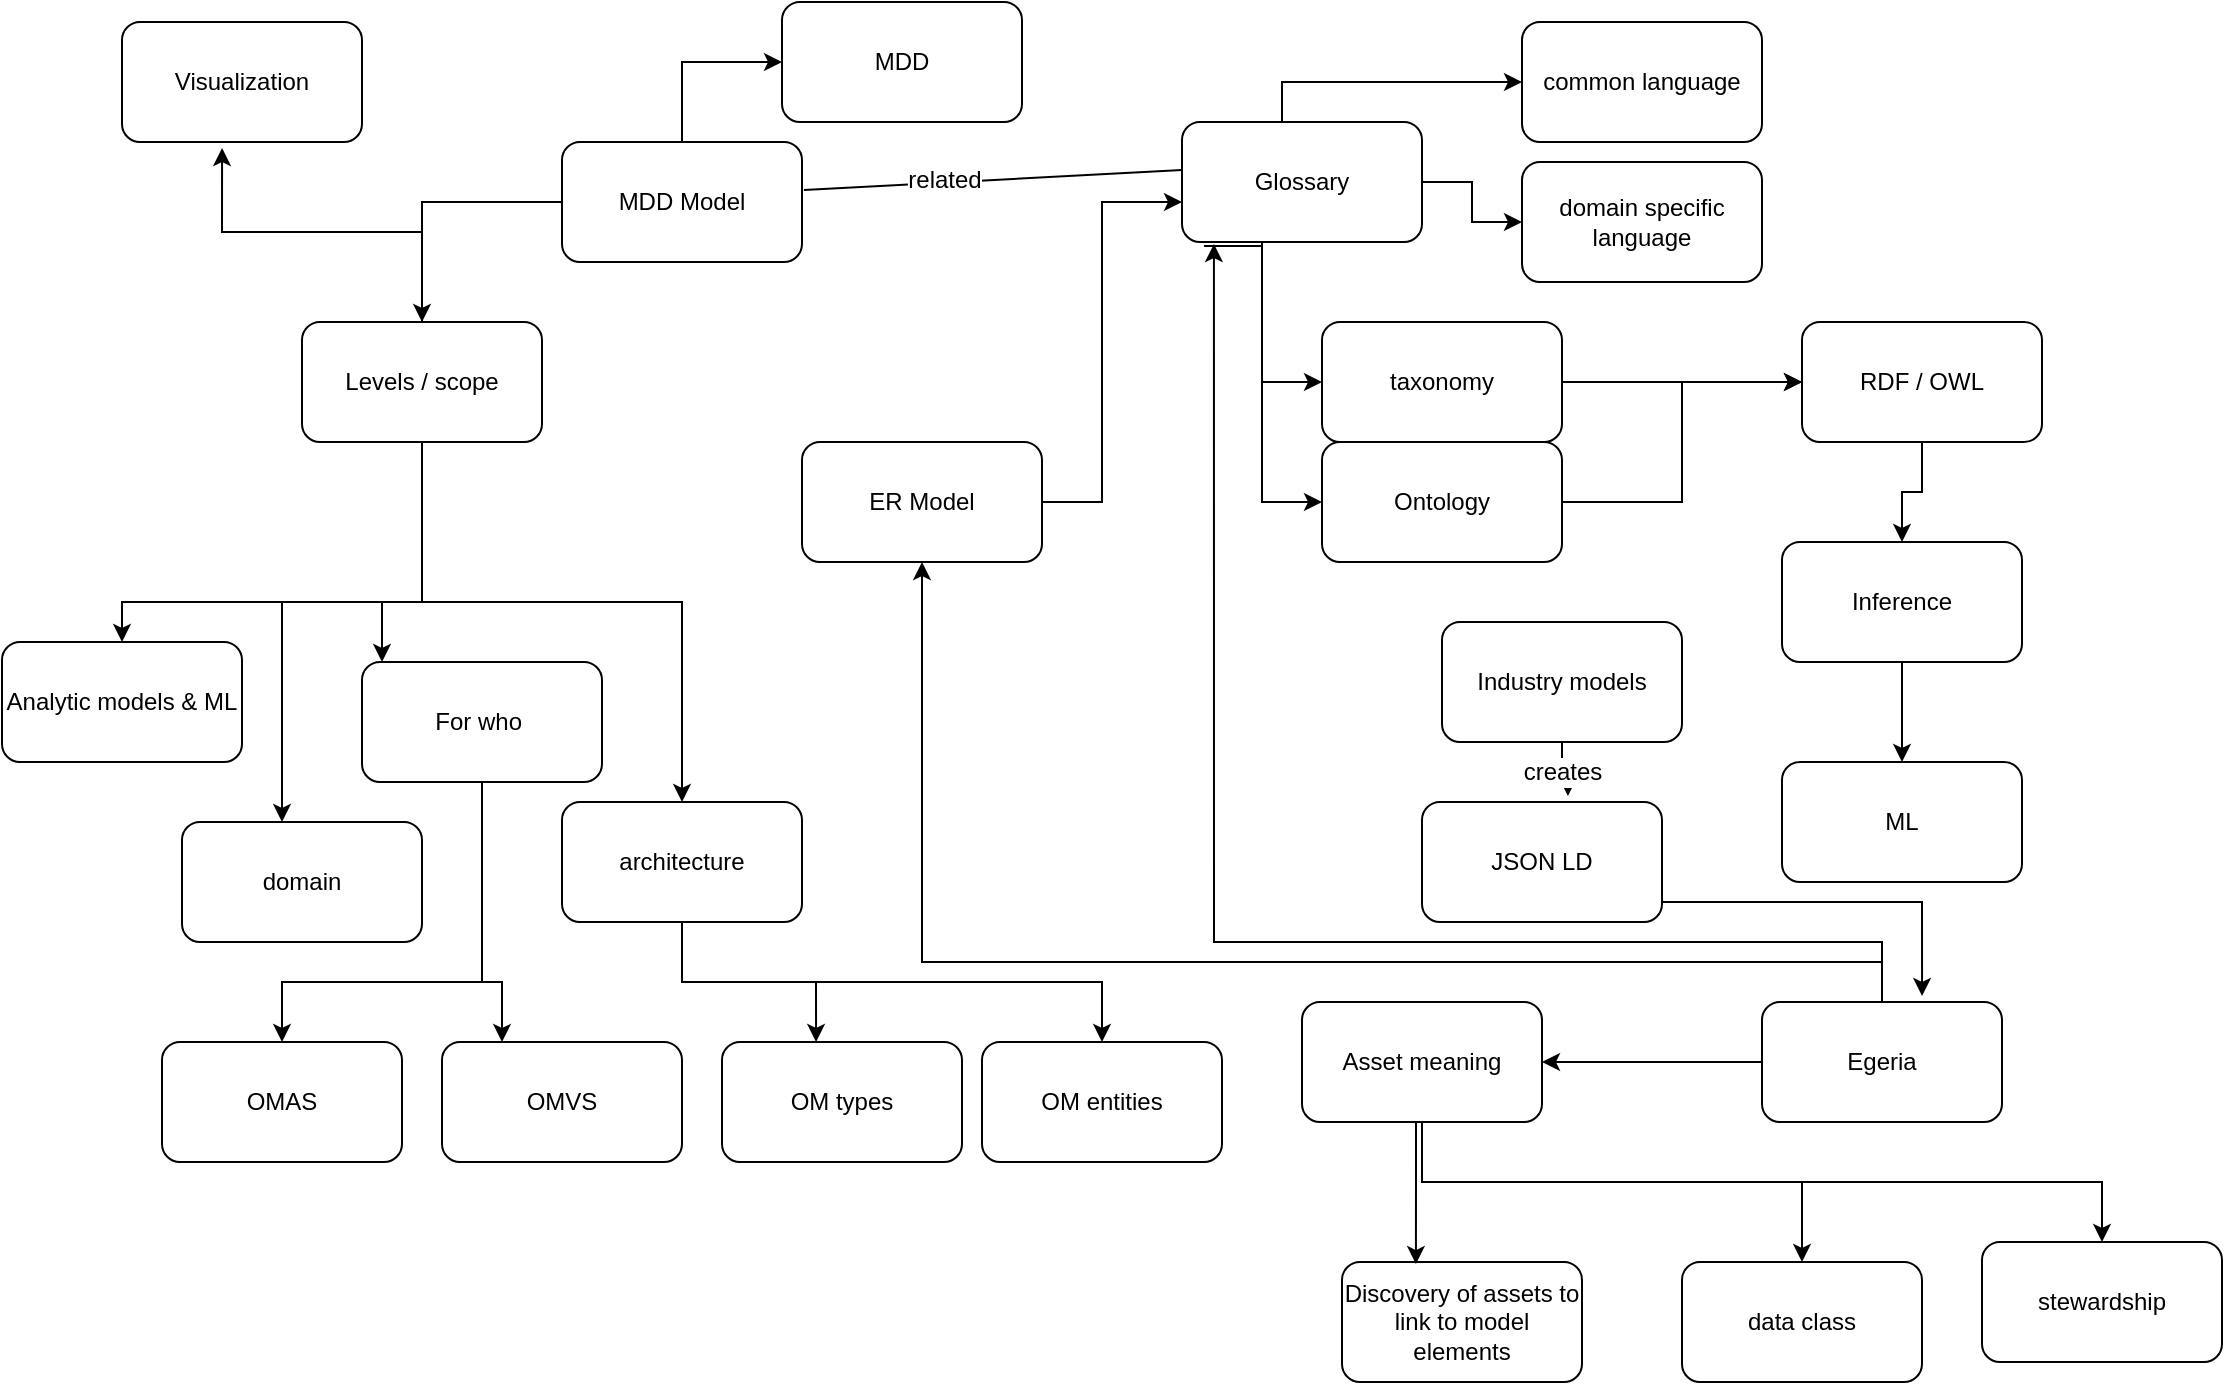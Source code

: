 <mxfile version="12.7.2" type="device" pages="5"><diagram name="scope" id="e7e014a7-5840-1c2e-5031-d8a46d1fe8dd"><mxGraphModel dx="1177" dy="632" grid="1" gridSize="10" guides="1" tooltips="1" connect="1" arrows="1" fold="1" page="1" pageScale="1" pageWidth="1169" pageHeight="826" background="#ffffff" math="0" shadow="0"><root><mxCell id="0"/><mxCell id="1" parent="0"/><mxCell id="7VBrPRh11cKaBmepqIqB-49" style="edgeStyle=orthogonalEdgeStyle;rounded=0;orthogonalLoop=1;jettySize=auto;html=1;entryX=0;entryY=0.5;entryDx=0;entryDy=0;" parent="1" source="7VBrPRh11cKaBmepqIqB-41" target="7VBrPRh11cKaBmepqIqB-43" edge="1"><mxGeometry relative="1" as="geometry"><Array as="points"><mxPoint x="360" y="220"/></Array></mxGeometry></mxCell><mxCell id="7VBrPRh11cKaBmepqIqB-50" style="edgeStyle=orthogonalEdgeStyle;rounded=0;orthogonalLoop=1;jettySize=auto;html=1;" parent="1" source="7VBrPRh11cKaBmepqIqB-41" target="7VBrPRh11cKaBmepqIqB-44" edge="1"><mxGeometry relative="1" as="geometry"/></mxCell><mxCell id="7VBrPRh11cKaBmepqIqB-68" style="edgeStyle=orthogonalEdgeStyle;rounded=0;orthogonalLoop=1;jettySize=auto;html=1;entryX=0;entryY=0.5;entryDx=0;entryDy=0;exitX=0.092;exitY=1.033;exitDx=0;exitDy=0;exitPerimeter=0;" parent="1" source="7VBrPRh11cKaBmepqIqB-42" target="7VBrPRh11cKaBmepqIqB-66" edge="1"><mxGeometry relative="1" as="geometry"><Array as="points"><mxPoint x="650" y="312"/><mxPoint x="650" y="380"/></Array></mxGeometry></mxCell><mxCell id="7VBrPRh11cKaBmepqIqB-69" style="edgeStyle=orthogonalEdgeStyle;rounded=0;orthogonalLoop=1;jettySize=auto;html=1;entryX=0;entryY=0.5;entryDx=0;entryDy=0;exitX=0.25;exitY=1;exitDx=0;exitDy=0;" parent="1" source="7VBrPRh11cKaBmepqIqB-42" target="7VBrPRh11cKaBmepqIqB-67" edge="1"><mxGeometry relative="1" as="geometry"><Array as="points"><mxPoint x="650" y="310"/><mxPoint x="650" y="440"/></Array></mxGeometry></mxCell><mxCell id="7VBrPRh11cKaBmepqIqB-41" value="MDD Model" style="rounded=1;whiteSpace=wrap;html=1;" parent="1" vertex="1"><mxGeometry x="300" y="260" width="120" height="60" as="geometry"/></mxCell><mxCell id="7VBrPRh11cKaBmepqIqB-89" style="edgeStyle=orthogonalEdgeStyle;rounded=0;orthogonalLoop=1;jettySize=auto;html=1;entryX=0;entryY=0.5;entryDx=0;entryDy=0;" parent="1" source="7VBrPRh11cKaBmepqIqB-42" target="7VBrPRh11cKaBmepqIqB-88" edge="1"><mxGeometry relative="1" as="geometry"><Array as="points"><mxPoint x="660" y="230"/></Array></mxGeometry></mxCell><mxCell id="0sb67PmHo_J1X1xCsLsH-2" style="edgeStyle=orthogonalEdgeStyle;rounded=0;orthogonalLoop=1;jettySize=auto;html=1;" parent="1" source="7VBrPRh11cKaBmepqIqB-42" target="0sb67PmHo_J1X1xCsLsH-1" edge="1"><mxGeometry relative="1" as="geometry"/></mxCell><mxCell id="7VBrPRh11cKaBmepqIqB-42" value="Glossary" style="rounded=1;whiteSpace=wrap;html=1;" parent="1" vertex="1"><mxGeometry x="610" y="250" width="120" height="60" as="geometry"/></mxCell><mxCell id="7VBrPRh11cKaBmepqIqB-43" value="MDD" style="rounded=1;whiteSpace=wrap;html=1;" parent="1" vertex="1"><mxGeometry x="410" y="190" width="120" height="60" as="geometry"/></mxCell><mxCell id="7VBrPRh11cKaBmepqIqB-51" style="edgeStyle=orthogonalEdgeStyle;rounded=0;orthogonalLoop=1;jettySize=auto;html=1;" parent="1" source="7VBrPRh11cKaBmepqIqB-44" target="7VBrPRh11cKaBmepqIqB-47" edge="1"><mxGeometry relative="1" as="geometry"><Array as="points"><mxPoint x="230" y="490"/><mxPoint x="160" y="490"/></Array></mxGeometry></mxCell><mxCell id="7VBrPRh11cKaBmepqIqB-52" style="edgeStyle=orthogonalEdgeStyle;rounded=0;orthogonalLoop=1;jettySize=auto;html=1;" parent="1" source="7VBrPRh11cKaBmepqIqB-44" target="7VBrPRh11cKaBmepqIqB-45" edge="1"><mxGeometry relative="1" as="geometry"><Array as="points"><mxPoint x="230" y="490"/><mxPoint x="210" y="490"/></Array></mxGeometry></mxCell><mxCell id="7VBrPRh11cKaBmepqIqB-53" style="edgeStyle=orthogonalEdgeStyle;rounded=0;orthogonalLoop=1;jettySize=auto;html=1;entryX=0.5;entryY=0;entryDx=0;entryDy=0;" parent="1" source="7VBrPRh11cKaBmepqIqB-44" target="7VBrPRh11cKaBmepqIqB-46" edge="1"><mxGeometry relative="1" as="geometry"><Array as="points"><mxPoint x="230" y="490"/><mxPoint x="360" y="490"/></Array></mxGeometry></mxCell><mxCell id="7VBrPRh11cKaBmepqIqB-80" style="edgeStyle=orthogonalEdgeStyle;rounded=0;orthogonalLoop=1;jettySize=auto;html=1;" parent="1" source="7VBrPRh11cKaBmepqIqB-44" target="7VBrPRh11cKaBmepqIqB-78" edge="1"><mxGeometry relative="1" as="geometry"><Array as="points"><mxPoint x="230" y="490"/><mxPoint x="80" y="490"/></Array></mxGeometry></mxCell><mxCell id="7VBrPRh11cKaBmepqIqB-82" style="edgeStyle=orthogonalEdgeStyle;rounded=0;orthogonalLoop=1;jettySize=auto;html=1;entryX=0.417;entryY=1.05;entryDx=0;entryDy=0;entryPerimeter=0;" parent="1" source="7VBrPRh11cKaBmepqIqB-44" target="7VBrPRh11cKaBmepqIqB-81" edge="1"><mxGeometry relative="1" as="geometry"/></mxCell><mxCell id="7VBrPRh11cKaBmepqIqB-44" value="Levels / scope" style="rounded=1;whiteSpace=wrap;html=1;" parent="1" vertex="1"><mxGeometry x="170" y="350" width="120" height="60" as="geometry"/></mxCell><mxCell id="7VBrPRh11cKaBmepqIqB-93" style="edgeStyle=orthogonalEdgeStyle;rounded=0;orthogonalLoop=1;jettySize=auto;html=1;entryX=0.25;entryY=0;entryDx=0;entryDy=0;" parent="1" source="7VBrPRh11cKaBmepqIqB-45" target="7VBrPRh11cKaBmepqIqB-92" edge="1"><mxGeometry relative="1" as="geometry"><Array as="points"><mxPoint x="260" y="680"/><mxPoint x="270" y="680"/></Array></mxGeometry></mxCell><mxCell id="7VBrPRh11cKaBmepqIqB-94" style="edgeStyle=orthogonalEdgeStyle;rounded=0;orthogonalLoop=1;jettySize=auto;html=1;" parent="1" source="7VBrPRh11cKaBmepqIqB-45" target="7VBrPRh11cKaBmepqIqB-91" edge="1"><mxGeometry relative="1" as="geometry"><Array as="points"><mxPoint x="260" y="680"/><mxPoint x="160" y="680"/></Array></mxGeometry></mxCell><mxCell id="7VBrPRh11cKaBmepqIqB-45" value="For who&amp;nbsp;" style="rounded=1;whiteSpace=wrap;html=1;" parent="1" vertex="1"><mxGeometry x="200" y="520" width="120" height="60" as="geometry"/></mxCell><mxCell id="7VBrPRh11cKaBmepqIqB-103" style="edgeStyle=orthogonalEdgeStyle;rounded=0;orthogonalLoop=1;jettySize=auto;html=1;entryX=0.392;entryY=0;entryDx=0;entryDy=0;entryPerimeter=0;" parent="1" source="7VBrPRh11cKaBmepqIqB-46" target="7VBrPRh11cKaBmepqIqB-95" edge="1"><mxGeometry relative="1" as="geometry"/></mxCell><mxCell id="7VBrPRh11cKaBmepqIqB-104" style="edgeStyle=orthogonalEdgeStyle;rounded=0;orthogonalLoop=1;jettySize=auto;html=1;" parent="1" source="7VBrPRh11cKaBmepqIqB-46" target="7VBrPRh11cKaBmepqIqB-102" edge="1"><mxGeometry relative="1" as="geometry"><Array as="points"><mxPoint x="360" y="680"/><mxPoint x="570" y="680"/></Array></mxGeometry></mxCell><mxCell id="7VBrPRh11cKaBmepqIqB-46" value="architecture" style="rounded=1;whiteSpace=wrap;html=1;" parent="1" vertex="1"><mxGeometry x="300" y="590" width="120" height="60" as="geometry"/></mxCell><mxCell id="7VBrPRh11cKaBmepqIqB-47" value="domain" style="rounded=1;whiteSpace=wrap;html=1;" parent="1" vertex="1"><mxGeometry x="110" y="600" width="120" height="60" as="geometry"/></mxCell><mxCell id="rqYRwr-iQ_LxMwdYqsZS-6" style="edgeStyle=orthogonalEdgeStyle;rounded=0;orthogonalLoop=1;jettySize=auto;html=1;entryX=0.667;entryY=-0.05;entryDx=0;entryDy=0;entryPerimeter=0;" parent="1" source="7VBrPRh11cKaBmepqIqB-54" target="7VBrPRh11cKaBmepqIqB-61" edge="1"><mxGeometry relative="1" as="geometry"><Array as="points"><mxPoint x="980" y="640"/></Array></mxGeometry></mxCell><mxCell id="7VBrPRh11cKaBmepqIqB-54" value="JSON LD" style="rounded=1;whiteSpace=wrap;html=1;" parent="1" vertex="1"><mxGeometry x="730" y="590" width="120" height="60" as="geometry"/></mxCell><mxCell id="7VBrPRh11cKaBmepqIqB-57" value="" style="endArrow=none;html=1;entryX=1.008;entryY=0.4;entryDx=0;entryDy=0;entryPerimeter=0;exitX=0;exitY=0.4;exitDx=0;exitDy=0;exitPerimeter=0;" parent="1" source="7VBrPRh11cKaBmepqIqB-42" target="7VBrPRh11cKaBmepqIqB-41" edge="1"><mxGeometry width="50" height="50" relative="1" as="geometry"><mxPoint x="20" y="710" as="sourcePoint"/><mxPoint x="70" y="660" as="targetPoint"/></mxGeometry></mxCell><mxCell id="7VBrPRh11cKaBmepqIqB-58" value="related" style="text;html=1;align=center;verticalAlign=middle;resizable=0;points=[];labelBackgroundColor=#ffffff;" parent="7VBrPRh11cKaBmepqIqB-57" vertex="1" connectable="0"><mxGeometry x="0.26" y="-2" relative="1" as="geometry"><mxPoint as="offset"/></mxGeometry></mxCell><mxCell id="7VBrPRh11cKaBmepqIqB-60" style="edgeStyle=orthogonalEdgeStyle;rounded=0;orthogonalLoop=1;jettySize=auto;html=1;entryX=0.608;entryY=-0.05;entryDx=0;entryDy=0;entryPerimeter=0;" parent="1" source="7VBrPRh11cKaBmepqIqB-59" target="7VBrPRh11cKaBmepqIqB-54" edge="1"><mxGeometry relative="1" as="geometry"/></mxCell><mxCell id="7VBrPRh11cKaBmepqIqB-65" value="creates" style="text;html=1;align=center;verticalAlign=middle;resizable=0;points=[];labelBackgroundColor=#ffffff;" parent="7VBrPRh11cKaBmepqIqB-60" vertex="1" connectable="0"><mxGeometry relative="1" as="geometry"><mxPoint as="offset"/></mxGeometry></mxCell><mxCell id="7VBrPRh11cKaBmepqIqB-59" value="Industry models" style="rounded=1;whiteSpace=wrap;html=1;" parent="1" vertex="1"><mxGeometry x="740" y="500" width="120" height="60" as="geometry"/></mxCell><mxCell id="7VBrPRh11cKaBmepqIqB-97" style="edgeStyle=orthogonalEdgeStyle;rounded=0;orthogonalLoop=1;jettySize=auto;html=1;entryX=1;entryY=0.5;entryDx=0;entryDy=0;" parent="1" source="7VBrPRh11cKaBmepqIqB-61" target="7VBrPRh11cKaBmepqIqB-96" edge="1"><mxGeometry relative="1" as="geometry"/></mxCell><mxCell id="7VBrPRh11cKaBmepqIqB-101" style="edgeStyle=orthogonalEdgeStyle;rounded=0;orthogonalLoop=1;jettySize=auto;html=1;entryX=0.5;entryY=0;entryDx=0;entryDy=0;exitX=0.5;exitY=1;exitDx=0;exitDy=0;" parent="1" source="7VBrPRh11cKaBmepqIqB-96" target="7VBrPRh11cKaBmepqIqB-100" edge="1"><mxGeometry relative="1" as="geometry"/></mxCell><mxCell id="rqYRwr-iQ_LxMwdYqsZS-3" style="edgeStyle=orthogonalEdgeStyle;rounded=0;orthogonalLoop=1;jettySize=auto;html=1;" parent="1" source="7VBrPRh11cKaBmepqIqB-61" target="rqYRwr-iQ_LxMwdYqsZS-1" edge="1"><mxGeometry relative="1" as="geometry"><Array as="points"><mxPoint x="960" y="670"/><mxPoint x="480" y="670"/></Array></mxGeometry></mxCell><mxCell id="rqYRwr-iQ_LxMwdYqsZS-4" style="edgeStyle=orthogonalEdgeStyle;rounded=0;orthogonalLoop=1;jettySize=auto;html=1;entryX=0.133;entryY=1.017;entryDx=0;entryDy=0;entryPerimeter=0;" parent="1" source="7VBrPRh11cKaBmepqIqB-61" target="7VBrPRh11cKaBmepqIqB-42" edge="1"><mxGeometry relative="1" as="geometry"><Array as="points"><mxPoint x="960" y="660"/><mxPoint x="626" y="660"/></Array></mxGeometry></mxCell><mxCell id="7VBrPRh11cKaBmepqIqB-61" value="Egeria" style="rounded=1;whiteSpace=wrap;html=1;" parent="1" vertex="1"><mxGeometry x="900" y="690" width="120" height="60" as="geometry"/></mxCell><mxCell id="7VBrPRh11cKaBmepqIqB-70" style="edgeStyle=orthogonalEdgeStyle;rounded=0;orthogonalLoop=1;jettySize=auto;html=1;entryX=0;entryY=0.5;entryDx=0;entryDy=0;" parent="1" source="7VBrPRh11cKaBmepqIqB-66" target="7VBrPRh11cKaBmepqIqB-72" edge="1"><mxGeometry relative="1" as="geometry"><mxPoint x="910" y="370" as="targetPoint"/><Array as="points"><mxPoint x="830" y="380"/><mxPoint x="830" y="380"/></Array></mxGeometry></mxCell><mxCell id="7VBrPRh11cKaBmepqIqB-66" value="taxonomy" style="rounded=1;whiteSpace=wrap;html=1;" parent="1" vertex="1"><mxGeometry x="680" y="350" width="120" height="60" as="geometry"/></mxCell><mxCell id="7VBrPRh11cKaBmepqIqB-73" style="edgeStyle=orthogonalEdgeStyle;rounded=0;orthogonalLoop=1;jettySize=auto;html=1;" parent="1" source="7VBrPRh11cKaBmepqIqB-67" target="7VBrPRh11cKaBmepqIqB-72" edge="1"><mxGeometry relative="1" as="geometry"/></mxCell><mxCell id="7VBrPRh11cKaBmepqIqB-67" value="Ontology" style="rounded=1;whiteSpace=wrap;html=1;" parent="1" vertex="1"><mxGeometry x="680" y="410" width="120" height="60" as="geometry"/></mxCell><mxCell id="7VBrPRh11cKaBmepqIqB-75" style="edgeStyle=orthogonalEdgeStyle;rounded=0;orthogonalLoop=1;jettySize=auto;html=1;entryX=0.5;entryY=0;entryDx=0;entryDy=0;" parent="1" source="7VBrPRh11cKaBmepqIqB-72" target="7VBrPRh11cKaBmepqIqB-74" edge="1"><mxGeometry relative="1" as="geometry"/></mxCell><mxCell id="7VBrPRh11cKaBmepqIqB-72" value="RDF / OWL" style="rounded=1;whiteSpace=wrap;html=1;" parent="1" vertex="1"><mxGeometry x="920" y="350" width="120" height="60" as="geometry"/></mxCell><mxCell id="7VBrPRh11cKaBmepqIqB-77" style="edgeStyle=orthogonalEdgeStyle;rounded=0;orthogonalLoop=1;jettySize=auto;html=1;entryX=0.5;entryY=0;entryDx=0;entryDy=0;" parent="1" source="7VBrPRh11cKaBmepqIqB-74" target="7VBrPRh11cKaBmepqIqB-76" edge="1"><mxGeometry relative="1" as="geometry"/></mxCell><mxCell id="7VBrPRh11cKaBmepqIqB-74" value="Inference" style="rounded=1;whiteSpace=wrap;html=1;" parent="1" vertex="1"><mxGeometry x="910" y="460" width="120" height="60" as="geometry"/></mxCell><mxCell id="7VBrPRh11cKaBmepqIqB-76" value="ML" style="rounded=1;whiteSpace=wrap;html=1;" parent="1" vertex="1"><mxGeometry x="910" y="570" width="120" height="60" as="geometry"/></mxCell><mxCell id="7VBrPRh11cKaBmepqIqB-78" value="Analytic models &amp;amp; ML" style="rounded=1;whiteSpace=wrap;html=1;" parent="1" vertex="1"><mxGeometry x="20" y="510" width="120" height="60" as="geometry"/></mxCell><mxCell id="7VBrPRh11cKaBmepqIqB-81" value="Visualization" style="rounded=1;whiteSpace=wrap;html=1;" parent="1" vertex="1"><mxGeometry x="80" y="200" width="120" height="60" as="geometry"/></mxCell><mxCell id="7VBrPRh11cKaBmepqIqB-83" value="Discovery of assets to link to model elements" style="rounded=1;whiteSpace=wrap;html=1;" parent="1" vertex="1"><mxGeometry x="690" y="820" width="120" height="60" as="geometry"/></mxCell><mxCell id="7VBrPRh11cKaBmepqIqB-85" value="data class" style="rounded=1;whiteSpace=wrap;html=1;" parent="1" vertex="1"><mxGeometry x="860" y="820" width="120" height="60" as="geometry"/></mxCell><mxCell id="7VBrPRh11cKaBmepqIqB-88" value="common language" style="rounded=1;whiteSpace=wrap;html=1;" parent="1" vertex="1"><mxGeometry x="780" y="200" width="120" height="60" as="geometry"/></mxCell><mxCell id="7VBrPRh11cKaBmepqIqB-91" value="OMAS" style="rounded=1;whiteSpace=wrap;html=1;" parent="1" vertex="1"><mxGeometry x="100" y="710" width="120" height="60" as="geometry"/></mxCell><mxCell id="7VBrPRh11cKaBmepqIqB-92" value="OMVS" style="rounded=1;whiteSpace=wrap;html=1;" parent="1" vertex="1"><mxGeometry x="240" y="710" width="120" height="60" as="geometry"/></mxCell><mxCell id="7VBrPRh11cKaBmepqIqB-95" value="OM types" style="rounded=1;whiteSpace=wrap;html=1;" parent="1" vertex="1"><mxGeometry x="380" y="710" width="120" height="60" as="geometry"/></mxCell><mxCell id="7VBrPRh11cKaBmepqIqB-98" style="edgeStyle=orthogonalEdgeStyle;rounded=0;orthogonalLoop=1;jettySize=auto;html=1;entryX=0.308;entryY=0.017;entryDx=0;entryDy=0;entryPerimeter=0;" parent="1" source="7VBrPRh11cKaBmepqIqB-96" target="7VBrPRh11cKaBmepqIqB-83" edge="1"><mxGeometry relative="1" as="geometry"><Array as="points"><mxPoint x="727" y="770"/><mxPoint x="727" y="770"/></Array></mxGeometry></mxCell><mxCell id="7VBrPRh11cKaBmepqIqB-99" style="edgeStyle=orthogonalEdgeStyle;rounded=0;orthogonalLoop=1;jettySize=auto;html=1;" parent="1" source="7VBrPRh11cKaBmepqIqB-96" target="7VBrPRh11cKaBmepqIqB-85" edge="1"><mxGeometry relative="1" as="geometry"><Array as="points"><mxPoint x="730" y="780"/><mxPoint x="920" y="780"/></Array></mxGeometry></mxCell><mxCell id="7VBrPRh11cKaBmepqIqB-96" value="Asset meaning" style="rounded=1;whiteSpace=wrap;html=1;" parent="1" vertex="1"><mxGeometry x="670" y="690" width="120" height="60" as="geometry"/></mxCell><mxCell id="7VBrPRh11cKaBmepqIqB-100" value="stewardship" style="rounded=1;whiteSpace=wrap;html=1;" parent="1" vertex="1"><mxGeometry x="1010" y="810" width="120" height="60" as="geometry"/></mxCell><mxCell id="7VBrPRh11cKaBmepqIqB-102" value="OM entities" style="rounded=1;whiteSpace=wrap;html=1;" parent="1" vertex="1"><mxGeometry x="510" y="710" width="120" height="60" as="geometry"/></mxCell><mxCell id="0sb67PmHo_J1X1xCsLsH-1" value="domain specific language" style="rounded=1;whiteSpace=wrap;html=1;" parent="1" vertex="1"><mxGeometry x="780" y="270" width="120" height="60" as="geometry"/></mxCell><mxCell id="rqYRwr-iQ_LxMwdYqsZS-2" style="edgeStyle=orthogonalEdgeStyle;rounded=0;orthogonalLoop=1;jettySize=auto;html=1;" parent="1" source="rqYRwr-iQ_LxMwdYqsZS-1" edge="1"><mxGeometry relative="1" as="geometry"><mxPoint x="610" y="290" as="targetPoint"/><Array as="points"><mxPoint x="570" y="440"/><mxPoint x="570" y="290"/><mxPoint x="610" y="290"/></Array></mxGeometry></mxCell><mxCell id="rqYRwr-iQ_LxMwdYqsZS-1" value="ER Model" style="rounded=1;whiteSpace=wrap;html=1;" parent="1" vertex="1"><mxGeometry x="420" y="410" width="120" height="60" as="geometry"/></mxCell></root></mxGraphModel></diagram><diagram id="6FiBpr95JbXEikrg-2Bh" name="authors"><mxGraphModel dx="1177" dy="628" grid="1" gridSize="10" guides="1" tooltips="1" connect="1" arrows="1" fold="1" page="1" pageScale="1" pageWidth="827" pageHeight="1169" math="0" shadow="0"><root><mxCell id="9cIpWIkwAUfC9LxlB45W-0"/><mxCell id="9cIpWIkwAUfC9LxlB45W-1" parent="9cIpWIkwAUfC9LxlB45W-0"/><mxCell id="dvylk5Gd6-1ZMaf5jUol-0" value="Architect" style="shape=umlActor;verticalLabelPosition=bottom;labelBackgroundColor=#ffffff;verticalAlign=top;html=1;outlineConnect=0;" vertex="1" parent="9cIpWIkwAUfC9LxlB45W-1"><mxGeometry x="80" y="60" width="30" height="60" as="geometry"/></mxCell><mxCell id="6Kw5n8YkQFEVUJk3xk6b-0" value="Creates an architecture model" style="text;html=1;align=center;verticalAlign=middle;resizable=0;points=[];autosize=1;" vertex="1" parent="9cIpWIkwAUfC9LxlB45W-1"><mxGeometry x="150" y="100" width="180" height="20" as="geometry"/></mxCell><mxCell id="6Kw5n8YkQFEVUJk3xk6b-1" value="discovery&amp;nbsp;" style="shape=umlActor;verticalLabelPosition=bottom;labelBackgroundColor=#ffffff;verticalAlign=top;html=1;outlineConnect=0;" vertex="1" parent="9cIpWIkwAUfC9LxlB45W-1"><mxGeometry x="80" y="190" width="30" height="60" as="geometry"/></mxCell><mxCell id="6Kw5n8YkQFEVUJk3xk6b-2" value="finds patterns in data and stores in models" style="text;html=1;align=center;verticalAlign=middle;resizable=0;points=[];autosize=1;" vertex="1" parent="9cIpWIkwAUfC9LxlB45W-1"><mxGeometry x="160" y="220" width="240" height="20" as="geometry"/></mxCell><mxCell id="m_1VG81RWWupkIEOMkSL-0" value="vendor" style="shape=umlActor;verticalLabelPosition=bottom;labelBackgroundColor=#ffffff;verticalAlign=top;html=1;outlineConnect=0;" vertex="1" parent="9cIpWIkwAUfC9LxlB45W-1"><mxGeometry x="80" y="290" width="30" height="60" as="geometry"/></mxCell><mxCell id="m_1VG81RWWupkIEOMkSL-1" value="create models (domain / technology etc)" style="text;html=1;align=center;verticalAlign=middle;resizable=0;points=[];autosize=1;" vertex="1" parent="9cIpWIkwAUfC9LxlB45W-1"><mxGeometry x="150" y="317" width="230" height="20" as="geometry"/></mxCell><mxCell id="Xq-b-9hRdY49B_qI6aqg-0" value="Collaboration" style="shape=umlActor;verticalLabelPosition=bottom;labelBackgroundColor=#ffffff;verticalAlign=top;html=1;outlineConnect=0;" vertex="1" parent="9cIpWIkwAUfC9LxlB45W-1"><mxGeometry x="80" y="580" width="30" height="60" as="geometry"/></mxCell><mxCell id="Xq-b-9hRdY49B_qI6aqg-3" value="Import export" style="text;html=1;align=center;verticalAlign=middle;resizable=0;points=[];autosize=1;" vertex="1" parent="9cIpWIkwAUfC9LxlB45W-1"><mxGeometry x="184" y="456" width="90" height="20" as="geometry"/></mxCell><mxCell id="uBXFsH5TEEeF2ZoUNX9Q-0" value="import / export process" style="shape=umlActor;verticalLabelPosition=bottom;labelBackgroundColor=#ffffff;verticalAlign=top;html=1;outlineConnect=0;" vertex="1" parent="9cIpWIkwAUfC9LxlB45W-1"><mxGeometry x="90" y="440" width="30" height="60" as="geometry"/></mxCell><mxCell id="uBXFsH5TEEeF2ZoUNX9Q-1" value="Model market places.&amp;nbsp;" style="text;html=1;align=center;verticalAlign=middle;resizable=0;points=[];autosize=1;" vertex="1" parent="9cIpWIkwAUfC9LxlB45W-1"><mxGeometry x="145" y="600" width="130" height="20" as="geometry"/></mxCell></root></mxGraphModel></diagram><diagram id="DIFJ2wohMuSP2jUXh-qG" name="consumers"><mxGraphModel dx="1426" dy="745" grid="1" gridSize="10" guides="1" tooltips="1" connect="1" arrows="1" fold="1" page="1" pageScale="1" pageWidth="827" pageHeight="1169" math="0" shadow="0"><root><mxCell id="kKGBZO25E0Z85j6gD3V_-0"/><mxCell id="kKGBZO25E0Z85j6gD3V_-1" parent="kKGBZO25E0Z85j6gD3V_-0"/><mxCell id="kKGBZO25E0Z85j6gD3V_-2" value="Architect" style="shape=umlActor;verticalLabelPosition=bottom;labelBackgroundColor=#ffffff;verticalAlign=top;html=1;outlineConnect=0;" vertex="1" parent="kKGBZO25E0Z85j6gD3V_-1"><mxGeometry x="80" y="60" width="30" height="60" as="geometry"/></mxCell><mxCell id="LOTmFUqwakVEaS71Z82_-0" value="Data scientist" style="shape=umlActor;verticalLabelPosition=bottom;labelBackgroundColor=#ffffff;verticalAlign=top;html=1;outlineConnect=0;" vertex="1" parent="kKGBZO25E0Z85j6gD3V_-1"><mxGeometry x="80" y="190" width="30" height="60" as="geometry"/></mxCell><mxCell id="LOTmFUqwakVEaS71Z82_-3" value="feed in models and glossaries into analytic model&amp;nbsp;" style="text;html=1;align=center;verticalAlign=middle;resizable=0;points=[];autosize=1;" vertex="1" parent="kKGBZO25E0Z85j6gD3V_-1"><mxGeometry x="120" y="221" width="280" height="20" as="geometry"/></mxCell><mxCell id="LOTmFUqwakVEaS71Z82_-4" value="feed in models and glossaries to bootstrap a corpus&amp;nbsp;" style="text;html=1;align=center;verticalAlign=middle;resizable=0;points=[];autosize=1;" vertex="1" parent="kKGBZO25E0Z85j6gD3V_-1"><mxGeometry x="150" y="250" width="290" height="20" as="geometry"/></mxCell><mxCell id="LOTmFUqwakVEaS71Z82_-5" value="feed in models and glossaries to bootstrap text analytics&amp;nbsp;" style="text;html=1;align=center;verticalAlign=middle;resizable=0;points=[];autosize=1;" vertex="1" parent="kKGBZO25E0Z85j6gD3V_-1"><mxGeometry x="155" y="280" width="320" height="20" as="geometry"/></mxCell><mxCell id="LOTmFUqwakVEaS71Z82_-6" value="Subject area expert" style="shape=umlActor;verticalLabelPosition=bottom;labelBackgroundColor=#ffffff;verticalAlign=top;html=1;outlineConnect=0;" vertex="1" parent="kKGBZO25E0Z85j6gD3V_-1"><mxGeometry x="80" y="340" width="30" height="60" as="geometry"/></mxCell><mxCell id="LOTmFUqwakVEaS71Z82_-7" value="Subject area experts construct their view of the world, held in models &amp;amp; glossaries. e.g. controlled english &amp;amp; business modelling&amp;nbsp;" style="text;html=1;align=center;verticalAlign=middle;resizable=0;points=[];autosize=1;" vertex="1" parent="kKGBZO25E0Z85j6gD3V_-1"><mxGeometry x="85" y="360" width="690" height="20" as="geometry"/></mxCell><mxCell id="LOTmFUqwakVEaS71Z82_-10" value="??" style="shape=umlActor;verticalLabelPosition=bottom;labelBackgroundColor=#ffffff;verticalAlign=top;html=1;outlineConnect=0;" vertex="1" parent="kKGBZO25E0Z85j6gD3V_-1"><mxGeometry x="80" y="460" width="30" height="60" as="geometry"/></mxCell><mxCell id="LOTmFUqwakVEaS71Z82_-11" value="Map user centric view of the world to &lt;br&gt;- open metadata types&lt;br&gt;- model elements&lt;br&gt;- glossary terms&amp;nbsp;&amp;nbsp;" style="text;html=1;align=center;verticalAlign=middle;resizable=0;points=[];autosize=1;" vertex="1" parent="kKGBZO25E0Z85j6gD3V_-1"><mxGeometry x="140" y="470" width="210" height="60" as="geometry"/></mxCell><mxCell id="SY_Uc6C6c6eR6iLjYvjO-0" value="developer" style="shape=umlActor;verticalLabelPosition=bottom;labelBackgroundColor=#ffffff;verticalAlign=top;html=1;outlineConnect=0;" vertex="1" parent="kKGBZO25E0Z85j6gD3V_-1"><mxGeometry x="80" y="554" width="30" height="60" as="geometry"/></mxCell><mxCell id="SY_Uc6C6c6eR6iLjYvjO-5" value="MDD developer, writes code / engine to read model and create software artifacts (db content, APIs, message payloads ...&amp;nbsp;" style="text;html=1;align=center;verticalAlign=middle;resizable=0;points=[];autosize=1;" vertex="1" parent="kKGBZO25E0Z85j6gD3V_-1"><mxGeometry x="150" y="574" width="660" height="20" as="geometry"/></mxCell><mxCell id="QY8Oo1e3vr_V79WMDw0L-1" value="FED" style="shape=umlActor;verticalLabelPosition=bottom;labelBackgroundColor=#ffffff;verticalAlign=top;html=1;outlineConnect=0;" vertex="1" parent="kKGBZO25E0Z85j6gD3V_-1"><mxGeometry x="80" y="650" width="30" height="60" as="geometry"/></mxCell><mxCell id="QY8Oo1e3vr_V79WMDw0L-2" value="visualises model content" style="text;html=1;align=center;verticalAlign=middle;resizable=0;points=[];autosize=1;" vertex="1" parent="kKGBZO25E0Z85j6gD3V_-1"><mxGeometry x="131" y="669" width="150" height="20" as="geometry"/></mxCell><mxCell id="QY8Oo1e3vr_V79WMDw0L-3" value="??" style="shape=umlActor;verticalLabelPosition=bottom;labelBackgroundColor=#ffffff;verticalAlign=top;html=1;outlineConnect=0;" vertex="1" parent="kKGBZO25E0Z85j6gD3V_-1"><mxGeometry x="80" y="770" width="30" height="60" as="geometry"/></mxCell><mxCell id="QY8Oo1e3vr_V79WMDw0L-11" value="Create meaning / context around existing content&amp;nbsp;" style="text;html=1;align=center;verticalAlign=middle;resizable=0;points=[];autosize=1;" vertex="1" parent="kKGBZO25E0Z85j6gD3V_-1"><mxGeometry x="135" y="794" width="280" height="20" as="geometry"/></mxCell></root></mxGraphModel></diagram><diagram id="TiAg-HttGecIR85ttuJK" name="Use cases"><mxGraphModel dx="1426" dy="745" grid="1" gridSize="10" guides="1" tooltips="1" connect="1" arrows="1" fold="1" page="1" pageScale="1" pageWidth="827" pageHeight="1169" math="0" shadow="0"><root><mxCell id="Vr_N0U11rhjVG5UVxeGE-0"/><mxCell id="Vr_N0U11rhjVG5UVxeGE-1" parent="Vr_N0U11rhjVG5UVxeGE-0"/><mxCell id="v4JWEPy40Ewaexw1Tzzq-0" value="Definition&lt;br&gt;Model - simplified version of reality, in order to be useful and meaningful for a purpose. Consumed by software, so a meaningful&amp;nbsp;&lt;br&gt;version can be viewed by a person.&amp;nbsp;&amp;nbsp;" style="text;html=1;align=center;verticalAlign=middle;resizable=0;points=[];autosize=1;" vertex="1" parent="Vr_N0U11rhjVG5UVxeGE-1"><mxGeometry x="20" y="130" width="690" height="50" as="geometry"/></mxCell><mxCell id="v4JWEPy40Ewaexw1Tzzq-2" value="Actor" style="shape=umlActor;verticalLabelPosition=bottom;labelBackgroundColor=#ffffff;verticalAlign=top;html=1;outlineConnect=0;" vertex="1" parent="Vr_N0U11rhjVG5UVxeGE-1"><mxGeometry x="100" y="270" width="30" height="60" as="geometry"/></mxCell><mxCell id="v4JWEPy40Ewaexw1Tzzq-4" value="Understanding existing information" style="ellipse;whiteSpace=wrap;html=1;" vertex="1" parent="Vr_N0U11rhjVG5UVxeGE-1"><mxGeometry x="305" y="280" width="120" height="80" as="geometry"/></mxCell><mxCell id="v4JWEPy40Ewaexw1Tzzq-5" value="facilitate Insight by seeing meaningful things in context&amp;nbsp;" style="ellipse;whiteSpace=wrap;html=1;" vertex="1" parent="Vr_N0U11rhjVG5UVxeGE-1"><mxGeometry x="305" y="530" width="120" height="80" as="geometry"/></mxCell><mxCell id="v4JWEPy40Ewaexw1Tzzq-6" value="Efficiency (e.g. MDD)" style="ellipse;whiteSpace=wrap;html=1;" vertex="1" parent="Vr_N0U11rhjVG5UVxeGE-1"><mxGeometry x="305" y="640" width="120" height="80" as="geometry"/></mxCell><mxCell id="v4JWEPy40Ewaexw1Tzzq-7" value="Matching user experience and expectation." style="ellipse;whiteSpace=wrap;html=1;" vertex="1" parent="Vr_N0U11rhjVG5UVxeGE-1"><mxGeometry x="305" y="400" width="120" height="80" as="geometry"/></mxCell><mxCell id="v4JWEPy40Ewaexw1Tzzq-8" value="moving data -&amp;gt; information -&amp;gt; knowledge&amp;nbsp;&amp;nbsp;" style="ellipse;whiteSpace=wrap;html=1;" vertex="1" parent="Vr_N0U11rhjVG5UVxeGE-1"><mxGeometry x="490" y="400" width="120" height="80" as="geometry"/></mxCell><mxCell id="v4JWEPy40Ewaexw1Tzzq-9" value="facilitates natural&lt;br&gt;communication" style="ellipse;whiteSpace=wrap;html=1;" vertex="1" parent="Vr_N0U11rhjVG5UVxeGE-1"><mxGeometry x="650" y="400" width="120" height="80" as="geometry"/></mxCell><mxCell id="v4JWEPy40Ewaexw1Tzzq-10" value="feeding analytical models" style="ellipse;whiteSpace=wrap;html=1;" vertex="1" parent="Vr_N0U11rhjVG5UVxeGE-1"><mxGeometry x="460" y="530" width="120" height="80" as="geometry"/></mxCell><mxCell id="v4JWEPy40Ewaexw1Tzzq-11" value="ongoing learning and insights approved in new model versions" style="ellipse;whiteSpace=wrap;html=1;" vertex="1" parent="Vr_N0U11rhjVG5UVxeGE-1"><mxGeometry x="305" y="730" width="120" height="80" as="geometry"/></mxCell><mxCell id="n2JZEfxRM1YvhFpEa1z1-0" value="Automation" style="ellipse;whiteSpace=wrap;html=1;" vertex="1" parent="Vr_N0U11rhjVG5UVxeGE-1"><mxGeometry x="305" y="840" width="120" height="80" as="geometry"/></mxCell><mxCell id="n2JZEfxRM1YvhFpEa1z1-1" value="Education" style="ellipse;whiteSpace=wrap;html=1;" vertex="1" parent="Vr_N0U11rhjVG5UVxeGE-1"><mxGeometry x="305" y="950" width="120" height="80" as="geometry"/></mxCell></root></mxGraphModel></diagram><diagram id="tNXLU0M5vE3R8nnhs0FM" name="opportunities"><mxGraphModel dx="1426" dy="745" grid="1" gridSize="10" guides="1" tooltips="1" connect="1" arrows="1" fold="1" page="1" pageScale="1" pageWidth="827" pageHeight="1169" math="0" shadow="0"><root><mxCell id="PDukIeptElQX-KzsEpCA-0"/><mxCell id="PDukIeptElQX-KzsEpCA-1" parent="PDukIeptElQX-KzsEpCA-0"/></root></mxGraphModel></diagram></mxfile>